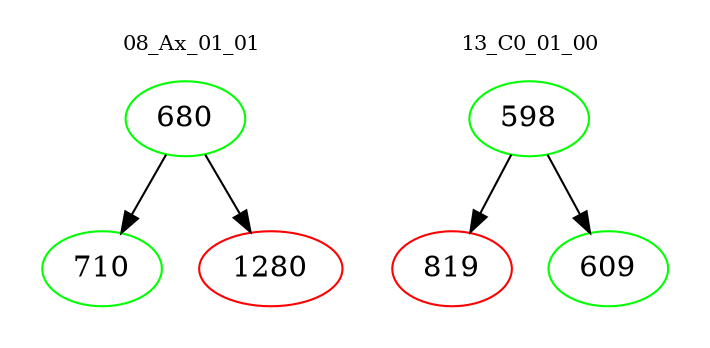 digraph{
subgraph cluster_0 {
color = white
label = "08_Ax_01_01";
fontsize=10;
T0_680 [label="680", color="green"]
T0_680 -> T0_710 [color="black"]
T0_710 [label="710", color="green"]
T0_680 -> T0_1280 [color="black"]
T0_1280 [label="1280", color="red"]
}
subgraph cluster_1 {
color = white
label = "13_C0_01_00";
fontsize=10;
T1_598 [label="598", color="green"]
T1_598 -> T1_819 [color="black"]
T1_819 [label="819", color="red"]
T1_598 -> T1_609 [color="black"]
T1_609 [label="609", color="green"]
}
}
